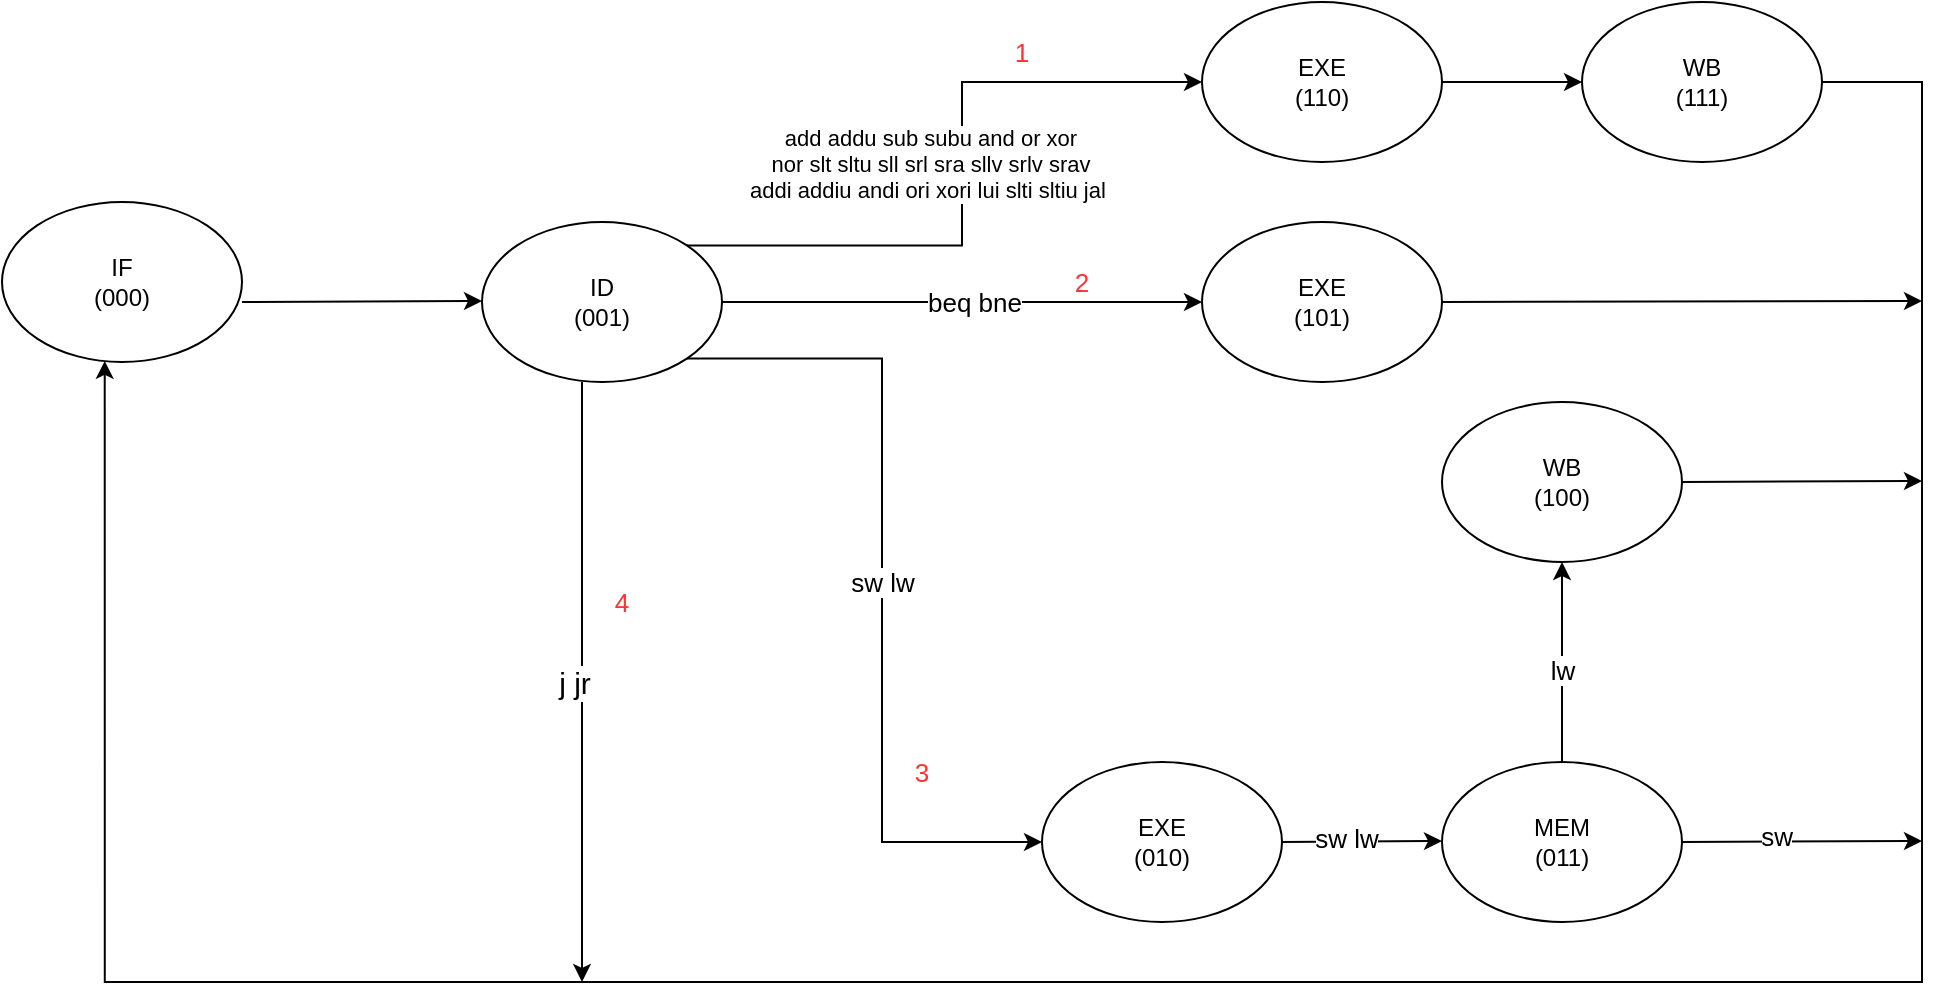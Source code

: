 <mxfile version="18.0.1" type="github">
  <diagram id="1jBATjxI8esKW7keL39h" name="Page-1">
    <mxGraphModel dx="1865" dy="539" grid="1" gridSize="10" guides="1" tooltips="1" connect="1" arrows="1" fold="1" page="1" pageScale="1" pageWidth="827" pageHeight="1169" math="0" shadow="0">
      <root>
        <mxCell id="0" />
        <mxCell id="1" parent="0" />
        <mxCell id="1piaGIAyB0jb5pntPiWQ-2" value="IF&lt;br&gt;(000)" style="ellipse;whiteSpace=wrap;html=1;" vertex="1" parent="1">
          <mxGeometry x="-50" y="120" width="120" height="80" as="geometry" />
        </mxCell>
        <mxCell id="1piaGIAyB0jb5pntPiWQ-3" style="edgeStyle=orthogonalEdgeStyle;rounded=0;orthogonalLoop=1;jettySize=auto;html=1;exitX=1;exitY=0;exitDx=0;exitDy=0;entryX=0;entryY=0.5;entryDx=0;entryDy=0;" edge="1" parent="1" source="1piaGIAyB0jb5pntPiWQ-9" target="1piaGIAyB0jb5pntPiWQ-11">
          <mxGeometry relative="1" as="geometry" />
        </mxCell>
        <mxCell id="1piaGIAyB0jb5pntPiWQ-4" value="add addu sub subu and or&amp;nbsp;xor &lt;br&gt;nor slt sltu sll srl sra sllv srlv srav &lt;br&gt;addi addiu andi ori xori lui slti sltiu jal&amp;nbsp;" style="edgeLabel;html=1;align=center;verticalAlign=middle;resizable=0;points=[];" vertex="1" connectable="0" parent="1piaGIAyB0jb5pntPiWQ-3">
          <mxGeometry x="0.203" y="5" relative="1" as="geometry">
            <mxPoint x="-11" y="25" as="offset" />
          </mxGeometry>
        </mxCell>
        <mxCell id="1piaGIAyB0jb5pntPiWQ-5" style="edgeStyle=none;rounded=0;orthogonalLoop=1;jettySize=auto;html=1;exitX=1;exitY=0.5;exitDx=0;exitDy=0;entryX=0;entryY=0.5;entryDx=0;entryDy=0;" edge="1" parent="1" source="1piaGIAyB0jb5pntPiWQ-9" target="1piaGIAyB0jb5pntPiWQ-13">
          <mxGeometry relative="1" as="geometry" />
        </mxCell>
        <mxCell id="1piaGIAyB0jb5pntPiWQ-6" value="beq bne" style="edgeLabel;html=1;align=center;verticalAlign=middle;resizable=0;points=[];fontSize=13;" vertex="1" connectable="0" parent="1piaGIAyB0jb5pntPiWQ-5">
          <mxGeometry x="0.394" y="-3" relative="1" as="geometry">
            <mxPoint x="-42" y="-3" as="offset" />
          </mxGeometry>
        </mxCell>
        <mxCell id="1piaGIAyB0jb5pntPiWQ-7" style="edgeStyle=orthogonalEdgeStyle;rounded=0;orthogonalLoop=1;jettySize=auto;html=1;exitX=1;exitY=1;exitDx=0;exitDy=0;entryX=0;entryY=0.5;entryDx=0;entryDy=0;" edge="1" parent="1" source="1piaGIAyB0jb5pntPiWQ-9" target="1piaGIAyB0jb5pntPiWQ-20">
          <mxGeometry relative="1" as="geometry" />
        </mxCell>
        <mxCell id="1piaGIAyB0jb5pntPiWQ-8" value="sw lw" style="edgeLabel;html=1;align=center;verticalAlign=middle;resizable=0;points=[];fontSize=13;" vertex="1" connectable="0" parent="1piaGIAyB0jb5pntPiWQ-7">
          <mxGeometry x="-0.003" relative="1" as="geometry">
            <mxPoint as="offset" />
          </mxGeometry>
        </mxCell>
        <mxCell id="1piaGIAyB0jb5pntPiWQ-9" value="ID&lt;br&gt;(001)" style="ellipse;whiteSpace=wrap;html=1;" vertex="1" parent="1">
          <mxGeometry x="190" y="130" width="120" height="80" as="geometry" />
        </mxCell>
        <mxCell id="1piaGIAyB0jb5pntPiWQ-10" style="rounded=0;orthogonalLoop=1;jettySize=auto;html=1;exitX=1;exitY=0.5;exitDx=0;exitDy=0;entryX=0;entryY=0.5;entryDx=0;entryDy=0;" edge="1" parent="1" source="1piaGIAyB0jb5pntPiWQ-11" target="1piaGIAyB0jb5pntPiWQ-15">
          <mxGeometry relative="1" as="geometry" />
        </mxCell>
        <mxCell id="1piaGIAyB0jb5pntPiWQ-11" value="EXE&lt;br&gt;(110)" style="ellipse;whiteSpace=wrap;html=1;" vertex="1" parent="1">
          <mxGeometry x="550" y="20" width="120" height="80" as="geometry" />
        </mxCell>
        <mxCell id="1piaGIAyB0jb5pntPiWQ-13" value="EXE&lt;br&gt;(101)" style="ellipse;whiteSpace=wrap;html=1;" vertex="1" parent="1">
          <mxGeometry x="550" y="130" width="120" height="80" as="geometry" />
        </mxCell>
        <mxCell id="1piaGIAyB0jb5pntPiWQ-14" style="edgeStyle=orthogonalEdgeStyle;rounded=0;orthogonalLoop=1;jettySize=auto;html=1;exitX=1;exitY=0.5;exitDx=0;exitDy=0;entryX=0.428;entryY=0.993;entryDx=0;entryDy=0;entryPerimeter=0;" edge="1" parent="1" source="1piaGIAyB0jb5pntPiWQ-15" target="1piaGIAyB0jb5pntPiWQ-2">
          <mxGeometry relative="1" as="geometry">
            <Array as="points">
              <mxPoint x="910" y="60" />
              <mxPoint x="910" y="510" />
              <mxPoint x="1" y="510" />
            </Array>
          </mxGeometry>
        </mxCell>
        <mxCell id="1piaGIAyB0jb5pntPiWQ-15" value="WB&lt;br&gt;(111)" style="ellipse;whiteSpace=wrap;html=1;" vertex="1" parent="1">
          <mxGeometry x="740" y="20" width="120" height="80" as="geometry" />
        </mxCell>
        <mxCell id="1piaGIAyB0jb5pntPiWQ-16" style="edgeStyle=orthogonalEdgeStyle;rounded=0;orthogonalLoop=1;jettySize=auto;html=1;exitX=0.5;exitY=0;exitDx=0;exitDy=0;entryX=0.5;entryY=1;entryDx=0;entryDy=0;" edge="1" parent="1" source="1piaGIAyB0jb5pntPiWQ-26" target="1piaGIAyB0jb5pntPiWQ-22">
          <mxGeometry relative="1" as="geometry" />
        </mxCell>
        <mxCell id="1piaGIAyB0jb5pntPiWQ-17" value="lw" style="edgeLabel;html=1;align=center;verticalAlign=middle;resizable=0;points=[];fontSize=13;" vertex="1" connectable="0" parent="1piaGIAyB0jb5pntPiWQ-16">
          <mxGeometry x="0.28" y="-2" relative="1" as="geometry">
            <mxPoint x="-2" y="18" as="offset" />
          </mxGeometry>
        </mxCell>
        <mxCell id="1piaGIAyB0jb5pntPiWQ-20" value="EXE&lt;br&gt;(010)" style="ellipse;whiteSpace=wrap;html=1;" vertex="1" parent="1">
          <mxGeometry x="470" y="400" width="120" height="80" as="geometry" />
        </mxCell>
        <mxCell id="1piaGIAyB0jb5pntPiWQ-22" value="WB&lt;br&gt;(100)" style="ellipse;whiteSpace=wrap;html=1;" vertex="1" parent="1">
          <mxGeometry x="670" y="220" width="120" height="80" as="geometry" />
        </mxCell>
        <mxCell id="1piaGIAyB0jb5pntPiWQ-26" value="MEM&lt;br&gt;(011)" style="ellipse;whiteSpace=wrap;html=1;" vertex="1" parent="1">
          <mxGeometry x="670" y="400" width="120" height="80" as="geometry" />
        </mxCell>
        <mxCell id="1piaGIAyB0jb5pntPiWQ-27" value="" style="endArrow=classic;html=1;rounded=0;exitX=1;exitY=0.5;exitDx=0;exitDy=0;" edge="1" parent="1" source="1piaGIAyB0jb5pntPiWQ-20">
          <mxGeometry width="50" height="50" relative="1" as="geometry">
            <mxPoint x="600" y="440" as="sourcePoint" />
            <mxPoint x="670" y="439.5" as="targetPoint" />
          </mxGeometry>
        </mxCell>
        <mxCell id="1piaGIAyB0jb5pntPiWQ-28" value="" style="endArrow=classic;html=1;rounded=0;exitX=1;exitY=0.5;exitDx=0;exitDy=0;fontStyle=0" edge="1" parent="1" source="1piaGIAyB0jb5pntPiWQ-26">
          <mxGeometry width="50" height="50" relative="1" as="geometry">
            <mxPoint x="810" y="439.5" as="sourcePoint" />
            <mxPoint x="910" y="439.5" as="targetPoint" />
          </mxGeometry>
        </mxCell>
        <mxCell id="1piaGIAyB0jb5pntPiWQ-29" value="" style="endArrow=classic;html=1;rounded=0;exitX=1;exitY=0.5;exitDx=0;exitDy=0;" edge="1" parent="1">
          <mxGeometry width="50" height="50" relative="1" as="geometry">
            <mxPoint x="790" y="260" as="sourcePoint" />
            <mxPoint x="910" y="259.5" as="targetPoint" />
          </mxGeometry>
        </mxCell>
        <mxCell id="1piaGIAyB0jb5pntPiWQ-30" value="" style="endArrow=classic;html=1;rounded=0;exitX=1;exitY=0.5;exitDx=0;exitDy=0;" edge="1" parent="1" source="1piaGIAyB0jb5pntPiWQ-13">
          <mxGeometry width="50" height="50" relative="1" as="geometry">
            <mxPoint x="790" y="170" as="sourcePoint" />
            <mxPoint x="910" y="169.5" as="targetPoint" />
          </mxGeometry>
        </mxCell>
        <mxCell id="1piaGIAyB0jb5pntPiWQ-31" value="sw" style="edgeLabel;html=1;align=center;verticalAlign=middle;resizable=0;points=[];fontSize=13;" vertex="1" connectable="0" parent="1">
          <mxGeometry x="740" y="364" as="geometry">
            <mxPoint x="97" y="73" as="offset" />
          </mxGeometry>
        </mxCell>
        <mxCell id="1piaGIAyB0jb5pntPiWQ-32" value="sw lw" style="edgeLabel;html=1;align=center;verticalAlign=middle;resizable=0;points=[];fontSize=13;" vertex="1" connectable="0" parent="1">
          <mxGeometry x="400" y="319.726" as="geometry">
            <mxPoint x="222" y="118" as="offset" />
          </mxGeometry>
        </mxCell>
        <mxCell id="1piaGIAyB0jb5pntPiWQ-34" value="" style="endArrow=classic;html=1;rounded=0;exitX=1;exitY=0.5;exitDx=0;exitDy=0;" edge="1" parent="1">
          <mxGeometry width="50" height="50" relative="1" as="geometry">
            <mxPoint x="70" y="170" as="sourcePoint" />
            <mxPoint x="190" y="169.5" as="targetPoint" />
            <Array as="points">
              <mxPoint x="70" y="170" />
            </Array>
          </mxGeometry>
        </mxCell>
        <mxCell id="1piaGIAyB0jb5pntPiWQ-35" value="" style="endArrow=classic;html=1;rounded=0;" edge="1" parent="1">
          <mxGeometry width="50" height="50" relative="1" as="geometry">
            <mxPoint x="240" y="210" as="sourcePoint" />
            <mxPoint x="240" y="510" as="targetPoint" />
            <Array as="points">
              <mxPoint x="240" y="280" />
            </Array>
          </mxGeometry>
        </mxCell>
        <mxCell id="1piaGIAyB0jb5pntPiWQ-37" value="j jr" style="edgeLabel;html=1;align=center;verticalAlign=middle;resizable=0;points=[];fontSize=15;" vertex="1" connectable="0" parent="1">
          <mxGeometry x="250" y="363.996" as="geometry">
            <mxPoint x="-14" y="-4" as="offset" />
          </mxGeometry>
        </mxCell>
        <mxCell id="1piaGIAyB0jb5pntPiWQ-38" value="&lt;font color=&quot;#ff3333&quot;&gt;1&lt;/font&gt;" style="text;html=1;strokeColor=none;fillColor=none;align=center;verticalAlign=middle;whiteSpace=wrap;rounded=0;fontSize=13;" vertex="1" parent="1">
          <mxGeometry x="430" y="30" width="60" height="30" as="geometry" />
        </mxCell>
        <mxCell id="1piaGIAyB0jb5pntPiWQ-39" value="&lt;font color=&quot;#ff3333&quot;&gt;2&lt;/font&gt;" style="text;html=1;strokeColor=none;fillColor=none;align=center;verticalAlign=middle;whiteSpace=wrap;rounded=0;fontSize=13;" vertex="1" parent="1">
          <mxGeometry x="460" y="145" width="60" height="30" as="geometry" />
        </mxCell>
        <mxCell id="1piaGIAyB0jb5pntPiWQ-40" value="&lt;font color=&quot;#ff3333&quot;&gt;3&lt;/font&gt;" style="text;html=1;strokeColor=none;fillColor=none;align=center;verticalAlign=middle;whiteSpace=wrap;rounded=0;fontSize=13;" vertex="1" parent="1">
          <mxGeometry x="380" y="390" width="60" height="30" as="geometry" />
        </mxCell>
        <mxCell id="1piaGIAyB0jb5pntPiWQ-41" value="&lt;font color=&quot;#ff3333&quot;&gt;4&lt;/font&gt;" style="text;html=1;strokeColor=none;fillColor=none;align=center;verticalAlign=middle;whiteSpace=wrap;rounded=0;fontSize=13;" vertex="1" parent="1">
          <mxGeometry x="230" y="304.73" width="60" height="30" as="geometry" />
        </mxCell>
      </root>
    </mxGraphModel>
  </diagram>
</mxfile>
